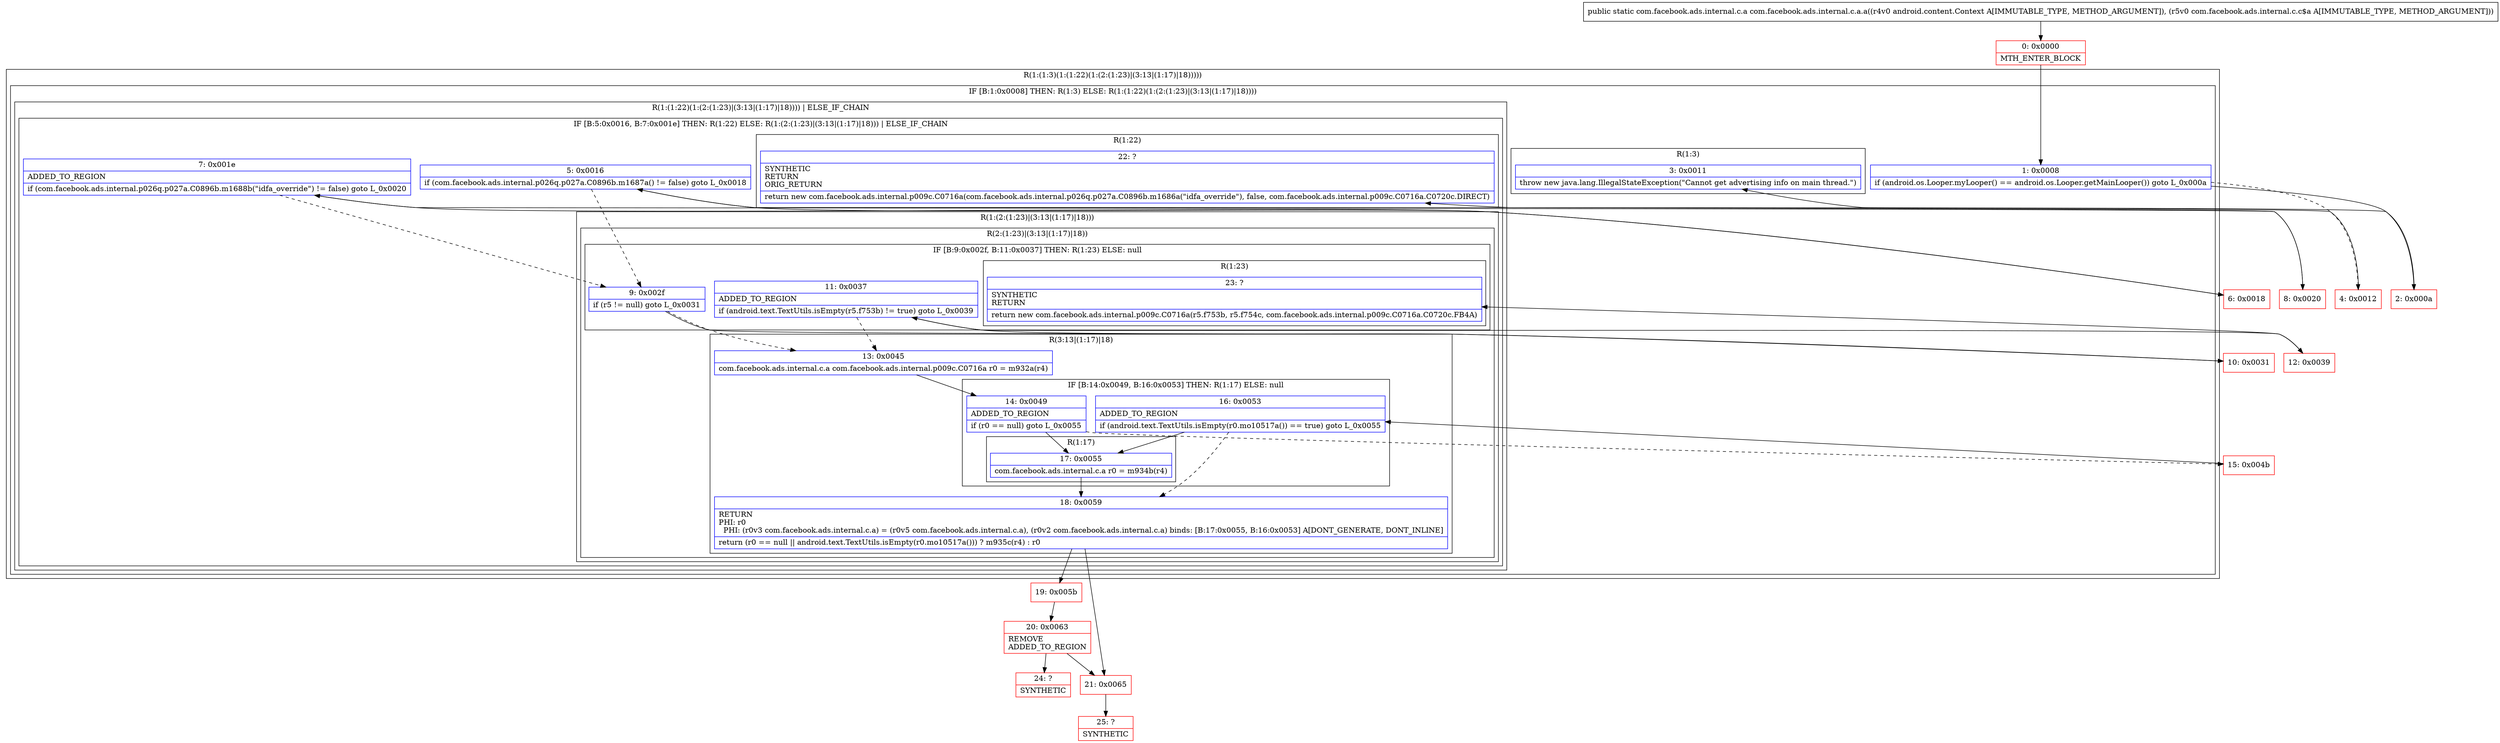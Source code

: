 digraph "CFG forcom.facebook.ads.internal.c.a.a(Landroid\/content\/Context;Lcom\/facebook\/ads\/internal\/c\/c$a;)Lcom\/facebook\/ads\/internal\/c\/a;" {
subgraph cluster_Region_489977072 {
label = "R(1:(1:3)(1:(1:22)(1:(2:(1:23)|(3:13|(1:17)|18)))))";
node [shape=record,color=blue];
subgraph cluster_IfRegion_1596907147 {
label = "IF [B:1:0x0008] THEN: R(1:3) ELSE: R(1:(1:22)(1:(2:(1:23)|(3:13|(1:17)|18))))";
node [shape=record,color=blue];
Node_1 [shape=record,label="{1\:\ 0x0008|if (android.os.Looper.myLooper() == android.os.Looper.getMainLooper()) goto L_0x000a\l}"];
subgraph cluster_Region_581738407 {
label = "R(1:3)";
node [shape=record,color=blue];
Node_3 [shape=record,label="{3\:\ 0x0011|throw new java.lang.IllegalStateException(\"Cannot get advertising info on main thread.\")\l}"];
}
subgraph cluster_Region_1777867435 {
label = "R(1:(1:22)(1:(2:(1:23)|(3:13|(1:17)|18)))) | ELSE_IF_CHAIN\l";
node [shape=record,color=blue];
subgraph cluster_IfRegion_1465217168 {
label = "IF [B:5:0x0016, B:7:0x001e] THEN: R(1:22) ELSE: R(1:(2:(1:23)|(3:13|(1:17)|18))) | ELSE_IF_CHAIN\l";
node [shape=record,color=blue];
Node_5 [shape=record,label="{5\:\ 0x0016|if (com.facebook.ads.internal.p026q.p027a.C0896b.m1687a() != false) goto L_0x0018\l}"];
Node_7 [shape=record,label="{7\:\ 0x001e|ADDED_TO_REGION\l|if (com.facebook.ads.internal.p026q.p027a.C0896b.m1688b(\"idfa_override\") != false) goto L_0x0020\l}"];
subgraph cluster_Region_2116429431 {
label = "R(1:22)";
node [shape=record,color=blue];
Node_22 [shape=record,label="{22\:\ ?|SYNTHETIC\lRETURN\lORIG_RETURN\l|return new com.facebook.ads.internal.p009c.C0716a(com.facebook.ads.internal.p026q.p027a.C0896b.m1686a(\"idfa_override\"), false, com.facebook.ads.internal.p009c.C0716a.C0720c.DIRECT)\l}"];
}
subgraph cluster_Region_951177139 {
label = "R(1:(2:(1:23)|(3:13|(1:17)|18)))";
node [shape=record,color=blue];
subgraph cluster_Region_288728908 {
label = "R(2:(1:23)|(3:13|(1:17)|18))";
node [shape=record,color=blue];
subgraph cluster_IfRegion_1830327306 {
label = "IF [B:9:0x002f, B:11:0x0037] THEN: R(1:23) ELSE: null";
node [shape=record,color=blue];
Node_9 [shape=record,label="{9\:\ 0x002f|if (r5 != null) goto L_0x0031\l}"];
Node_11 [shape=record,label="{11\:\ 0x0037|ADDED_TO_REGION\l|if (android.text.TextUtils.isEmpty(r5.f753b) != true) goto L_0x0039\l}"];
subgraph cluster_Region_583144000 {
label = "R(1:23)";
node [shape=record,color=blue];
Node_23 [shape=record,label="{23\:\ ?|SYNTHETIC\lRETURN\l|return new com.facebook.ads.internal.p009c.C0716a(r5.f753b, r5.f754c, com.facebook.ads.internal.p009c.C0716a.C0720c.FB4A)\l}"];
}
}
subgraph cluster_Region_1164494886 {
label = "R(3:13|(1:17)|18)";
node [shape=record,color=blue];
Node_13 [shape=record,label="{13\:\ 0x0045|com.facebook.ads.internal.c.a com.facebook.ads.internal.p009c.C0716a r0 = m932a(r4)\l}"];
subgraph cluster_IfRegion_1499223748 {
label = "IF [B:14:0x0049, B:16:0x0053] THEN: R(1:17) ELSE: null";
node [shape=record,color=blue];
Node_14 [shape=record,label="{14\:\ 0x0049|ADDED_TO_REGION\l|if (r0 == null) goto L_0x0055\l}"];
Node_16 [shape=record,label="{16\:\ 0x0053|ADDED_TO_REGION\l|if (android.text.TextUtils.isEmpty(r0.mo10517a()) == true) goto L_0x0055\l}"];
subgraph cluster_Region_2146708089 {
label = "R(1:17)";
node [shape=record,color=blue];
Node_17 [shape=record,label="{17\:\ 0x0055|com.facebook.ads.internal.c.a r0 = m934b(r4)\l}"];
}
}
Node_18 [shape=record,label="{18\:\ 0x0059|RETURN\lPHI: r0 \l  PHI: (r0v3 com.facebook.ads.internal.c.a) = (r0v5 com.facebook.ads.internal.c.a), (r0v2 com.facebook.ads.internal.c.a) binds: [B:17:0x0055, B:16:0x0053] A[DONT_GENERATE, DONT_INLINE]\l|return (r0 == null \|\| android.text.TextUtils.isEmpty(r0.mo10517a())) ? m935c(r4) : r0\l}"];
}
}
}
}
}
}
}
Node_0 [shape=record,color=red,label="{0\:\ 0x0000|MTH_ENTER_BLOCK\l}"];
Node_2 [shape=record,color=red,label="{2\:\ 0x000a}"];
Node_4 [shape=record,color=red,label="{4\:\ 0x0012}"];
Node_6 [shape=record,color=red,label="{6\:\ 0x0018}"];
Node_8 [shape=record,color=red,label="{8\:\ 0x0020}"];
Node_10 [shape=record,color=red,label="{10\:\ 0x0031}"];
Node_12 [shape=record,color=red,label="{12\:\ 0x0039}"];
Node_15 [shape=record,color=red,label="{15\:\ 0x004b}"];
Node_19 [shape=record,color=red,label="{19\:\ 0x005b}"];
Node_20 [shape=record,color=red,label="{20\:\ 0x0063|REMOVE\lADDED_TO_REGION\l}"];
Node_21 [shape=record,color=red,label="{21\:\ 0x0065}"];
Node_24 [shape=record,color=red,label="{24\:\ ?|SYNTHETIC\l}"];
Node_25 [shape=record,color=red,label="{25\:\ ?|SYNTHETIC\l}"];
MethodNode[shape=record,label="{public static com.facebook.ads.internal.c.a com.facebook.ads.internal.c.a.a((r4v0 android.content.Context A[IMMUTABLE_TYPE, METHOD_ARGUMENT]), (r5v0 com.facebook.ads.internal.c.c$a A[IMMUTABLE_TYPE, METHOD_ARGUMENT])) }"];
MethodNode -> Node_0;
Node_1 -> Node_2;
Node_1 -> Node_4[style=dashed];
Node_5 -> Node_6;
Node_5 -> Node_9[style=dashed];
Node_7 -> Node_8;
Node_7 -> Node_9[style=dashed];
Node_9 -> Node_10;
Node_9 -> Node_13[style=dashed];
Node_11 -> Node_12;
Node_11 -> Node_13[style=dashed];
Node_13 -> Node_14;
Node_14 -> Node_15[style=dashed];
Node_14 -> Node_17;
Node_16 -> Node_17;
Node_16 -> Node_18[style=dashed];
Node_17 -> Node_18;
Node_18 -> Node_19;
Node_18 -> Node_21;
Node_0 -> Node_1;
Node_2 -> Node_3;
Node_4 -> Node_5;
Node_6 -> Node_7;
Node_8 -> Node_22;
Node_10 -> Node_11;
Node_12 -> Node_23;
Node_15 -> Node_16;
Node_19 -> Node_20;
Node_20 -> Node_21;
Node_20 -> Node_24;
Node_21 -> Node_25;
}

